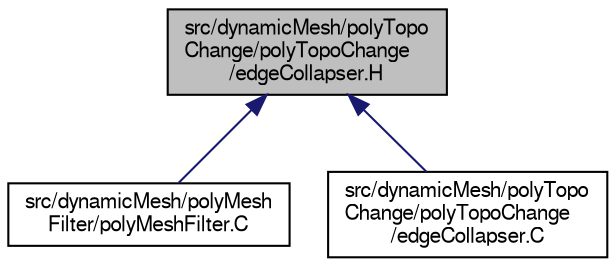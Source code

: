 digraph "src/dynamicMesh/polyTopoChange/polyTopoChange/edgeCollapser.H"
{
  bgcolor="transparent";
  edge [fontname="FreeSans",fontsize="10",labelfontname="FreeSans",labelfontsize="10"];
  node [fontname="FreeSans",fontsize="10",shape=record];
  Node225 [label="src/dynamicMesh/polyTopo\lChange/polyTopoChange\l/edgeCollapser.H",height=0.2,width=0.4,color="black", fillcolor="grey75", style="filled", fontcolor="black"];
  Node225 -> Node226 [dir="back",color="midnightblue",fontsize="10",style="solid",fontname="FreeSans"];
  Node226 [label="src/dynamicMesh/polyMesh\lFilter/polyMeshFilter.C",height=0.2,width=0.4,color="black",URL="$a00656.html"];
  Node225 -> Node227 [dir="back",color="midnightblue",fontsize="10",style="solid",fontname="FreeSans"];
  Node227 [label="src/dynamicMesh/polyTopo\lChange/polyTopoChange\l/edgeCollapser.C",height=0.2,width=0.4,color="black",URL="$a00716.html"];
}
